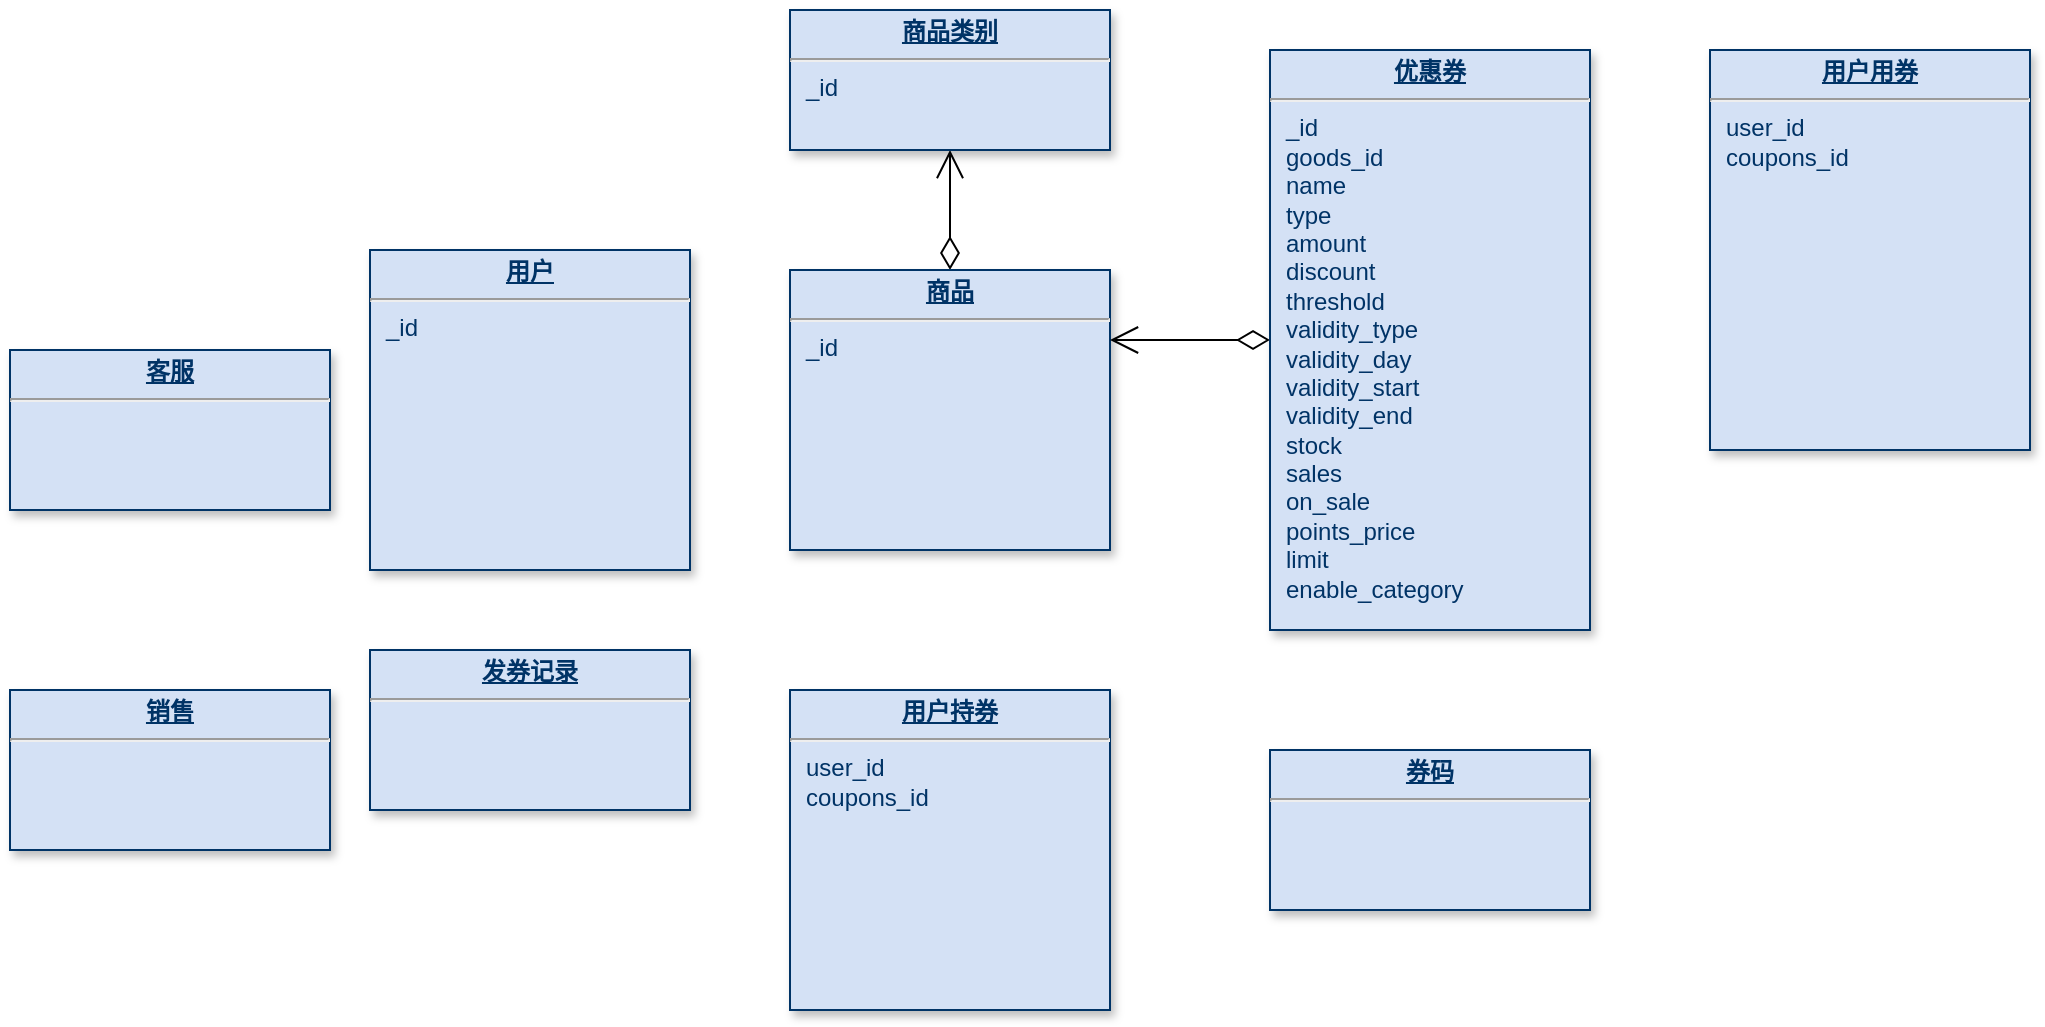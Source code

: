 <mxfile version="21.0.6" type="github" pages="2">
  <diagram name="数据结构" id="efa7a0a1-bf9b-a30e-e6df-94a7791c09e9">
    <mxGraphModel dx="1050" dy="573" grid="1" gridSize="10" guides="1" tooltips="1" connect="1" arrows="1" fold="1" page="1" pageScale="1" pageWidth="826" pageHeight="1169" background="none" math="0" shadow="0">
      <root>
        <mxCell id="0" />
        <mxCell id="1" parent="0" />
        <mxCell id="OMxicl1WZByMbBSOD4pv-123" style="edgeStyle=orthogonalEdgeStyle;rounded=0;orthogonalLoop=1;jettySize=auto;html=1;entryX=0.5;entryY=1;entryDx=0;entryDy=0;endArrow=open;endSize=12;startArrow=diamondThin;startSize=14;startFill=0;" parent="1" source="OMxicl1WZByMbBSOD4pv-115" target="OMxicl1WZByMbBSOD4pv-118" edge="1">
          <mxGeometry relative="1" as="geometry" />
        </mxCell>
        <mxCell id="OMxicl1WZByMbBSOD4pv-115" value="&lt;p style=&quot;margin: 0px; margin-top: 4px; text-align: center; text-decoration: underline;&quot;&gt;&lt;strong&gt;商品&lt;/strong&gt;&lt;/p&gt;&lt;hr&gt;&lt;p style=&quot;margin: 0px; margin-left: 8px;&quot;&gt;_id&lt;/p&gt;" style="verticalAlign=top;align=left;overflow=fill;fontSize=12;fontFamily=Helvetica;html=1;strokeColor=#003366;shadow=1;fillColor=#D4E1F5;fontColor=#003366" parent="1" vertex="1">
          <mxGeometry x="760" y="170" width="160" height="140" as="geometry" />
        </mxCell>
        <mxCell id="OMxicl1WZByMbBSOD4pv-116" value="&lt;p style=&quot;margin: 0px; margin-top: 4px; text-align: center; text-decoration: underline;&quot;&gt;&lt;strong&gt;用户&lt;/strong&gt;&lt;/p&gt;&lt;hr&gt;&lt;p style=&quot;margin: 0px; margin-left: 8px;&quot;&gt;_id&lt;/p&gt;" style="verticalAlign=top;align=left;overflow=fill;fontSize=12;fontFamily=Helvetica;html=1;strokeColor=#003366;shadow=1;fillColor=#D4E1F5;fontColor=#003366" parent="1" vertex="1">
          <mxGeometry x="550" y="160.0" width="160" height="160" as="geometry" />
        </mxCell>
        <mxCell id="oHpxgIDbfrp-wwq2861U-1" style="edgeStyle=orthogonalEdgeStyle;rounded=0;orthogonalLoop=1;jettySize=auto;html=1;entryX=1;entryY=0.25;entryDx=0;entryDy=0;endArrow=open;endSize=12;startArrow=diamondThin;startSize=14;startFill=0;" parent="1" source="OMxicl1WZByMbBSOD4pv-117" target="OMxicl1WZByMbBSOD4pv-115" edge="1">
          <mxGeometry relative="1" as="geometry" />
        </mxCell>
        <mxCell id="OMxicl1WZByMbBSOD4pv-117" value="&lt;p style=&quot;margin: 0px; margin-top: 4px; text-align: center; text-decoration: underline;&quot;&gt;&lt;strong&gt;优惠券&lt;/strong&gt;&lt;/p&gt;&lt;hr&gt;&lt;p style=&quot;margin: 0px; margin-left: 8px;&quot;&gt;_id&lt;/p&gt;&lt;p style=&quot;margin: 0px; margin-left: 8px;&quot;&gt;goods_id&lt;/p&gt;&lt;p style=&quot;margin: 0px; margin-left: 8px;&quot;&gt;name&lt;/p&gt;&lt;p style=&quot;margin: 0px; margin-left: 8px;&quot;&gt;type&lt;/p&gt;&lt;p style=&quot;margin: 0px; margin-left: 8px;&quot;&gt;amount&lt;/p&gt;&lt;p style=&quot;margin: 0px; margin-left: 8px;&quot;&gt;discount&lt;/p&gt;&lt;p style=&quot;margin: 0px; margin-left: 8px;&quot;&gt;threshold&lt;/p&gt;&lt;p style=&quot;margin: 0px; margin-left: 8px;&quot;&gt;validity_type&lt;/p&gt;&lt;p style=&quot;margin: 0px; margin-left: 8px;&quot;&gt;validity_day&lt;/p&gt;&lt;p style=&quot;margin: 0px; margin-left: 8px;&quot;&gt;validity_start&lt;/p&gt;&lt;p style=&quot;margin: 0px; margin-left: 8px;&quot;&gt;validity_end&lt;/p&gt;&lt;p style=&quot;margin: 0px; margin-left: 8px;&quot;&gt;stock&lt;/p&gt;&lt;p style=&quot;margin: 0px; margin-left: 8px;&quot;&gt;sales&lt;/p&gt;&lt;p style=&quot;margin: 0px; margin-left: 8px;&quot;&gt;on_sale&lt;/p&gt;&lt;p style=&quot;margin: 0px; margin-left: 8px;&quot;&gt;points_price&lt;/p&gt;&lt;p style=&quot;margin: 0px; margin-left: 8px;&quot;&gt;limit&lt;/p&gt;&lt;p style=&quot;margin: 0px; margin-left: 8px;&quot;&gt;enable_category&lt;/p&gt;" style="verticalAlign=top;align=left;overflow=fill;fontSize=12;fontFamily=Helvetica;html=1;strokeColor=#003366;shadow=1;fillColor=#D4E1F5;fontColor=#003366" parent="1" vertex="1">
          <mxGeometry x="1000" y="60" width="160" height="290" as="geometry" />
        </mxCell>
        <mxCell id="OMxicl1WZByMbBSOD4pv-118" value="&lt;p style=&quot;margin: 0px; margin-top: 4px; text-align: center; text-decoration: underline;&quot;&gt;&lt;strong&gt;商品类别&lt;/strong&gt;&lt;/p&gt;&lt;hr&gt;&lt;p style=&quot;margin: 0px; margin-left: 8px;&quot;&gt;_id&lt;/p&gt;" style="verticalAlign=top;align=left;overflow=fill;fontSize=12;fontFamily=Helvetica;html=1;strokeColor=#003366;shadow=1;fillColor=#D4E1F5;fontColor=#003366" parent="1" vertex="1">
          <mxGeometry x="760" y="40" width="160" height="70" as="geometry" />
        </mxCell>
        <mxCell id="7gfP_b4B4xuxtV84HxHd-1" value="&lt;p style=&quot;margin: 0px; margin-top: 4px; text-align: center; text-decoration: underline;&quot;&gt;&lt;strong&gt;客服&lt;/strong&gt;&lt;/p&gt;&lt;hr&gt;&lt;p style=&quot;margin: 0px; margin-left: 8px;&quot;&gt;&lt;br&gt;&lt;/p&gt;" style="verticalAlign=top;align=left;overflow=fill;fontSize=12;fontFamily=Helvetica;html=1;strokeColor=#003366;shadow=1;fillColor=#D4E1F5;fontColor=#003366" vertex="1" parent="1">
          <mxGeometry x="370" y="210" width="160" height="80" as="geometry" />
        </mxCell>
        <mxCell id="7gfP_b4B4xuxtV84HxHd-2" value="&lt;p style=&quot;margin: 0px; margin-top: 4px; text-align: center; text-decoration: underline;&quot;&gt;&lt;strong&gt;用户持券&lt;/strong&gt;&lt;/p&gt;&lt;hr&gt;&lt;p style=&quot;margin: 0px; margin-left: 8px;&quot;&gt;user_id&lt;/p&gt;&lt;p style=&quot;margin: 0px; margin-left: 8px;&quot;&gt;coupons_id&lt;/p&gt;&lt;p style=&quot;margin: 0px; margin-left: 8px;&quot;&gt;&lt;br&gt;&lt;/p&gt;" style="verticalAlign=top;align=left;overflow=fill;fontSize=12;fontFamily=Helvetica;html=1;strokeColor=#003366;shadow=1;fillColor=#D4E1F5;fontColor=#003366" vertex="1" parent="1">
          <mxGeometry x="760" y="380" width="160" height="160" as="geometry" />
        </mxCell>
        <mxCell id="7gfP_b4B4xuxtV84HxHd-3" value="&lt;p style=&quot;margin: 0px; margin-top: 4px; text-align: center; text-decoration: underline;&quot;&gt;&lt;b&gt;券码&lt;/b&gt;&lt;/p&gt;&lt;hr&gt;&lt;p style=&quot;margin: 0px; margin-left: 8px;&quot;&gt;&lt;br&gt;&lt;/p&gt;" style="verticalAlign=top;align=left;overflow=fill;fontSize=12;fontFamily=Helvetica;html=1;strokeColor=#003366;shadow=1;fillColor=#D4E1F5;fontColor=#003366" vertex="1" parent="1">
          <mxGeometry x="1000" y="410" width="160" height="80" as="geometry" />
        </mxCell>
        <mxCell id="7gfP_b4B4xuxtV84HxHd-4" value="&lt;p style=&quot;margin: 0px; margin-top: 4px; text-align: center; text-decoration: underline;&quot;&gt;&lt;strong&gt;用户用券&lt;/strong&gt;&lt;/p&gt;&lt;hr&gt;&lt;p style=&quot;margin: 0px; margin-left: 8px;&quot;&gt;user_id&lt;/p&gt;&lt;p style=&quot;margin: 0px; margin-left: 8px;&quot;&gt;coupons_id&lt;/p&gt;&lt;p style=&quot;margin: 0px; margin-left: 8px;&quot;&gt;&lt;br&gt;&lt;/p&gt;" style="verticalAlign=top;align=left;overflow=fill;fontSize=12;fontFamily=Helvetica;html=1;strokeColor=#003366;shadow=1;fillColor=#D4E1F5;fontColor=#003366" vertex="1" parent="1">
          <mxGeometry x="1220" y="60" width="160" height="200" as="geometry" />
        </mxCell>
        <mxCell id="7gfP_b4B4xuxtV84HxHd-5" value="&lt;p style=&quot;margin: 0px; margin-top: 4px; text-align: center; text-decoration: underline;&quot;&gt;&lt;b&gt;销售&lt;/b&gt;&lt;/p&gt;&lt;hr&gt;&lt;p style=&quot;margin: 0px; margin-left: 8px;&quot;&gt;&lt;br&gt;&lt;/p&gt;" style="verticalAlign=top;align=left;overflow=fill;fontSize=12;fontFamily=Helvetica;html=1;strokeColor=#003366;shadow=1;fillColor=#D4E1F5;fontColor=#003366" vertex="1" parent="1">
          <mxGeometry x="370" y="380" width="160" height="80" as="geometry" />
        </mxCell>
        <mxCell id="7gfP_b4B4xuxtV84HxHd-6" value="&lt;p style=&quot;margin: 0px; margin-top: 4px; text-align: center; text-decoration: underline;&quot;&gt;&lt;strong&gt;发券记录&lt;/strong&gt;&lt;/p&gt;&lt;hr&gt;&lt;p style=&quot;margin: 0px; margin-left: 8px;&quot;&gt;&lt;br&gt;&lt;/p&gt;" style="verticalAlign=top;align=left;overflow=fill;fontSize=12;fontFamily=Helvetica;html=1;strokeColor=#003366;shadow=1;fillColor=#D4E1F5;fontColor=#003366" vertex="1" parent="1">
          <mxGeometry x="550" y="360" width="160" height="80" as="geometry" />
        </mxCell>
      </root>
    </mxGraphModel>
  </diagram>
  <diagram id="G0BzKdslWLqeBo327mMr" name="第 2 页">
    <mxGraphModel dx="1050" dy="573" grid="1" gridSize="10" guides="1" tooltips="1" connect="1" arrows="1" fold="1" page="1" pageScale="1" pageWidth="827" pageHeight="1169" math="0" shadow="0">
      <root>
        <mxCell id="0" />
        <mxCell id="1" parent="0" />
      </root>
    </mxGraphModel>
  </diagram>
</mxfile>
